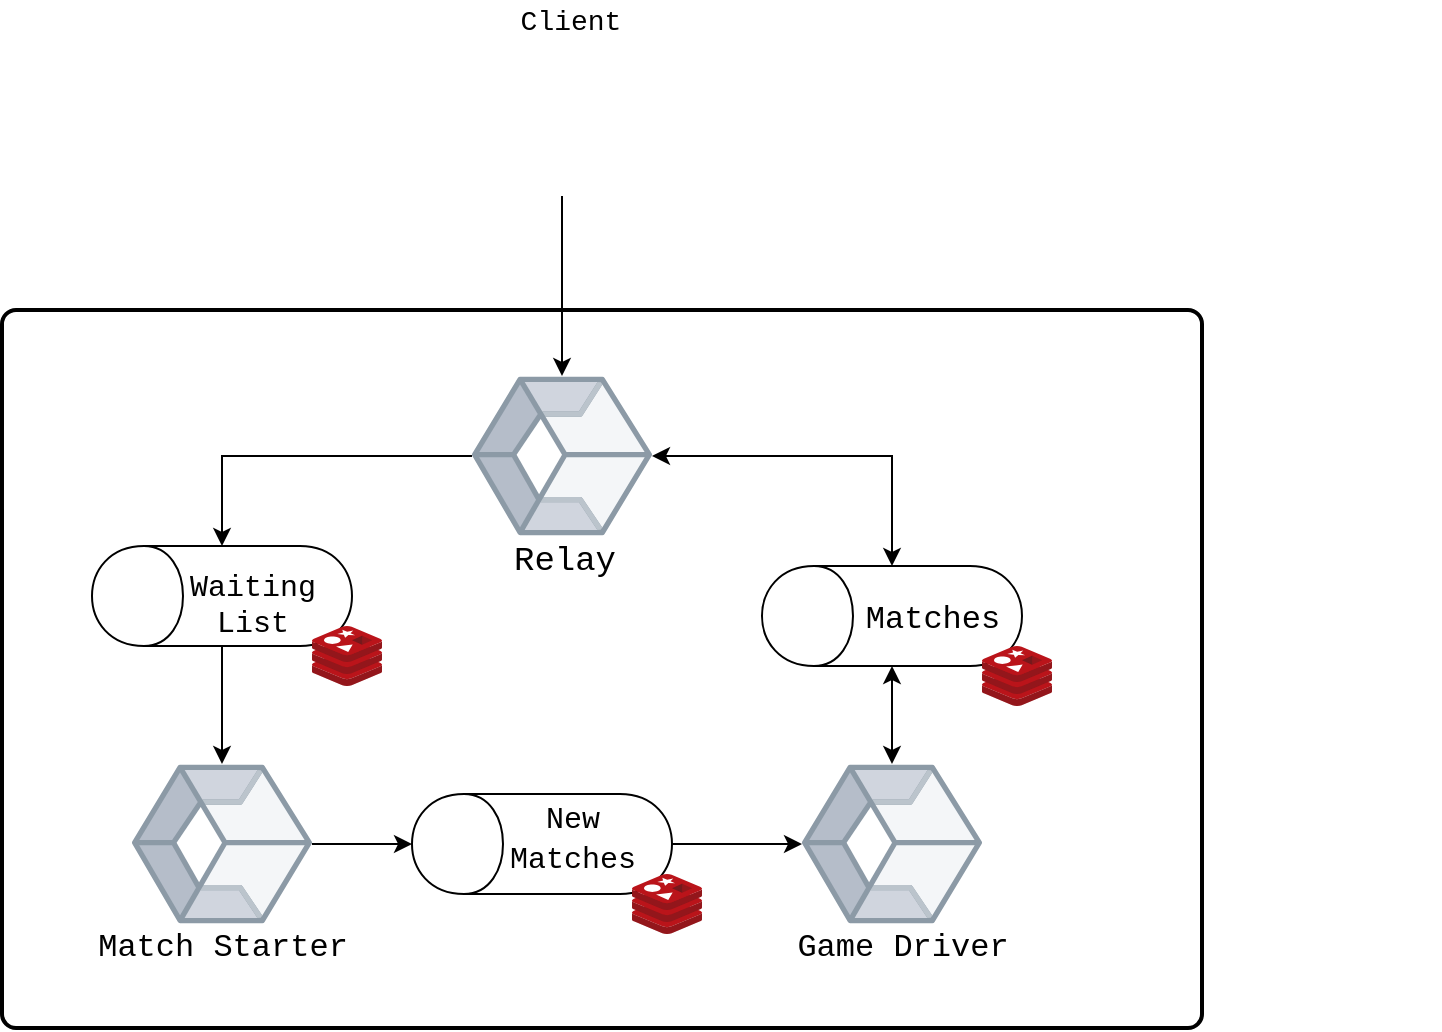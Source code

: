 <mxfile version="12.2.3" type="device" pages="1"><diagram id="TxuN3byJHHOlAp4aeKN0" name="Page-1"><mxGraphModel dx="1554" dy="831" grid="1" gridSize="10" guides="1" tooltips="1" connect="1" arrows="1" fold="1" page="1" pageScale="1" pageWidth="850" pageHeight="1100" math="0" shadow="0"><root><mxCell id="0"/><mxCell id="1" parent="0"/><mxCell id="c4niTp3GdMAhDZrgPxUY-69" value="" style="rounded=1;whiteSpace=wrap;html=1;absoluteArcSize=1;arcSize=14;strokeWidth=2;fontFamily=Verdana;align=center;" vertex="1" parent="1"><mxGeometry x="360" y="320" width="600" height="359" as="geometry"/></mxCell><mxCell id="c4niTp3GdMAhDZrgPxUY-25" value="" style="group" vertex="1" connectable="0" parent="1"><mxGeometry x="567" y="418" width="170.5" height="180" as="geometry"/></mxCell><mxCell id="c4niTp3GdMAhDZrgPxUY-30" value="" style="group" vertex="1" connectable="0" parent="c4niTp3GdMAhDZrgPxUY-25"><mxGeometry x="-122" y="-20" width="105" height="130" as="geometry"/></mxCell><mxCell id="c4niTp3GdMAhDZrgPxUY-13" value="" style="shape=cylinder;whiteSpace=wrap;html=1;boundedLbl=1;backgroundOutline=1;rotation=-90;" vertex="1" parent="c4niTp3GdMAhDZrgPxUY-30"><mxGeometry width="50" height="130" as="geometry"/></mxCell><mxCell id="c4niTp3GdMAhDZrgPxUY-11" value="" style="aspect=fixed;html=1;points=[];align=center;image;fontSize=12;image=img/lib/mscae/Cache_Redis_Product.svg;" vertex="1" parent="c4niTp3GdMAhDZrgPxUY-30"><mxGeometry x="70" y="80" width="35" height="30" as="geometry"/></mxCell><mxCell id="c4niTp3GdMAhDZrgPxUY-19" value="&lt;div&gt;&lt;font style=&quot;font-size: 15px&quot; face=&quot;Courier New&quot;&gt;Waiting&lt;/font&gt;&lt;/div&gt;&lt;div&gt;&lt;font style=&quot;font-size: 15px&quot; face=&quot;Courier New&quot;&gt;List&lt;/font&gt;&lt;/div&gt;" style="text;html=1;resizable=0;points=[];autosize=1;align=center;verticalAlign=top;spacingTop=-4;fontFamily=Verdana;" vertex="1" parent="c4niTp3GdMAhDZrgPxUY-30"><mxGeometry y="50" width="80" height="30" as="geometry"/></mxCell><mxCell id="c4niTp3GdMAhDZrgPxUY-31" value="" style="group" vertex="1" connectable="0" parent="c4niTp3GdMAhDZrgPxUY-25"><mxGeometry x="407" y="40" width="105" height="130" as="geometry"/></mxCell><mxCell id="c4niTp3GdMAhDZrgPxUY-64" value="" style="group" vertex="1" connectable="0" parent="c4niTp3GdMAhDZrgPxUY-31"><mxGeometry x="-194" y="-50" width="105" height="130" as="geometry"/></mxCell><mxCell id="c4niTp3GdMAhDZrgPxUY-32" value="" style="shape=cylinder;whiteSpace=wrap;html=1;boundedLbl=1;backgroundOutline=1;rotation=-90;" vertex="1" parent="c4niTp3GdMAhDZrgPxUY-64"><mxGeometry width="50" height="130" as="geometry"/></mxCell><mxCell id="c4niTp3GdMAhDZrgPxUY-33" value="" style="aspect=fixed;html=1;points=[];align=center;image;fontSize=12;image=img/lib/mscae/Cache_Redis_Product.svg;" vertex="1" parent="c4niTp3GdMAhDZrgPxUY-64"><mxGeometry x="70" y="80" width="35" height="30" as="geometry"/></mxCell><mxCell id="c4niTp3GdMAhDZrgPxUY-34" value="&lt;font style=&quot;font-size: 16px&quot; face=&quot;Courier New&quot;&gt;Matches&lt;/font&gt;" style="text;html=1;resizable=0;points=[];autosize=1;align=center;verticalAlign=top;spacingTop=-4;fontFamily=Verdana;" vertex="1" parent="c4niTp3GdMAhDZrgPxUY-64"><mxGeometry x="4.5" y="55" width="80" height="20" as="geometry"/></mxCell><mxCell id="c4niTp3GdMAhDZrgPxUY-21" value="&lt;font style=&quot;font-size: 17px&quot; face=&quot;Courier New&quot;&gt;Relay&lt;/font&gt;" style="text;html=1;resizable=0;points=[];autosize=1;align=center;verticalAlign=top;spacingTop=-4;fontFamily=Verdana;" vertex="1" parent="c4niTp3GdMAhDZrgPxUY-25"><mxGeometry x="39" y="15" width="70" height="20" as="geometry"/></mxCell><mxCell id="c4niTp3GdMAhDZrgPxUY-45" value="" style="group" vertex="1" connectable="0" parent="c4niTp3GdMAhDZrgPxUY-25"><mxGeometry x="28" y="-65" width="90" height="80" as="geometry"/></mxCell><mxCell id="c4niTp3GdMAhDZrgPxUY-46" value="" style="aspect=fixed;perimeter=ellipsePerimeter;html=1;align=center;fontSize=12;verticalAlign=top;fontColor=#364149;shadow=0;dashed=0;image;image=img/lib/cumulus/container.svg;" vertex="1" parent="c4niTp3GdMAhDZrgPxUY-45"><mxGeometry width="90" height="80" as="geometry"/></mxCell><mxCell id="c4niTp3GdMAhDZrgPxUY-47" value="" style="shape=image;html=1;verticalAlign=top;verticalLabelPosition=bottom;labelBackgroundColor=#ffffff;imageAspect=0;aspect=fixed;image=https://cdn3.iconfinder.com/data/icons/logos-and-brands-adobe/512/267_Python-128.png" vertex="1" parent="c4niTp3GdMAhDZrgPxUY-45"><mxGeometry x="60" width="30" height="30" as="geometry"/></mxCell><mxCell id="c4niTp3GdMAhDZrgPxUY-48" style="edgeStyle=orthogonalEdgeStyle;rounded=0;orthogonalLoop=1;jettySize=auto;html=1;exitX=0;exitY=0.5;exitDx=0;exitDy=0;entryX=1;entryY=0.5;entryDx=0;entryDy=0;fontFamily=Verdana;" edge="1" parent="c4niTp3GdMAhDZrgPxUY-25" source="c4niTp3GdMAhDZrgPxUY-46" target="c4niTp3GdMAhDZrgPxUY-13"><mxGeometry relative="1" as="geometry"/></mxCell><mxCell id="c4niTp3GdMAhDZrgPxUY-26" value="" style="group" vertex="1" connectable="0" parent="c4niTp3GdMAhDZrgPxUY-25"><mxGeometry x="38" y="106" width="105" height="130" as="geometry"/></mxCell><mxCell id="c4niTp3GdMAhDZrgPxUY-27" value="" style="shape=cylinder;whiteSpace=wrap;html=1;boundedLbl=1;backgroundOutline=1;rotation=-90;" vertex="1" parent="c4niTp3GdMAhDZrgPxUY-26"><mxGeometry y="-2" width="50" height="130" as="geometry"/></mxCell><mxCell id="c4niTp3GdMAhDZrgPxUY-28" value="" style="aspect=fixed;html=1;points=[];align=center;image;fontSize=12;image=img/lib/mscae/Cache_Redis_Product.svg;" vertex="1" parent="c4niTp3GdMAhDZrgPxUY-26"><mxGeometry x="70" y="78" width="35" height="30" as="geometry"/></mxCell><mxCell id="c4niTp3GdMAhDZrgPxUY-29" value="&lt;div style=&quot;font-size: 15px&quot;&gt;&lt;font style=&quot;font-size: 15px&quot; face=&quot;Courier New&quot;&gt;New&lt;/font&gt;&lt;/div&gt;&lt;div style=&quot;font-size: 15px&quot;&gt;&lt;font style=&quot;font-size: 15px&quot; face=&quot;Courier New&quot;&gt;Matches&lt;/font&gt;&lt;/div&gt;" style="text;html=1;resizable=0;points=[];autosize=1;align=center;verticalAlign=top;spacingTop=-4;fontFamily=Verdana;" vertex="1" parent="c4niTp3GdMAhDZrgPxUY-26"><mxGeometry y="38" width="80" height="30" as="geometry"/></mxCell><mxCell id="c4niTp3GdMAhDZrgPxUY-66" style="edgeStyle=orthogonalEdgeStyle;rounded=0;orthogonalLoop=1;jettySize=auto;html=1;exitX=1;exitY=0.5;exitDx=0;exitDy=0;entryX=1;entryY=0.5;entryDx=0;entryDy=0;startArrow=classic;startFill=1;fontFamily=Verdana;" edge="1" parent="c4niTp3GdMAhDZrgPxUY-25" source="c4niTp3GdMAhDZrgPxUY-32" target="c4niTp3GdMAhDZrgPxUY-46"><mxGeometry relative="1" as="geometry"/></mxCell><mxCell id="c4niTp3GdMAhDZrgPxUY-49" style="edgeStyle=orthogonalEdgeStyle;rounded=0;orthogonalLoop=1;jettySize=auto;html=1;exitX=0;exitY=0.5;exitDx=0;exitDy=0;entryX=0.5;entryY=0;entryDx=0;entryDy=0;fontFamily=Verdana;" edge="1" parent="1" source="c4niTp3GdMAhDZrgPxUY-13" target="c4niTp3GdMAhDZrgPxUY-15"><mxGeometry relative="1" as="geometry"/></mxCell><mxCell id="c4niTp3GdMAhDZrgPxUY-50" style="edgeStyle=orthogonalEdgeStyle;rounded=0;orthogonalLoop=1;jettySize=auto;html=1;exitX=1;exitY=0.5;exitDx=0;exitDy=0;fontFamily=Verdana;entryX=0.5;entryY=0;entryDx=0;entryDy=0;" edge="1" parent="1" source="c4niTp3GdMAhDZrgPxUY-15" target="c4niTp3GdMAhDZrgPxUY-27"><mxGeometry relative="1" as="geometry"><mxPoint x="560" y="521" as="targetPoint"/></mxGeometry></mxCell><mxCell id="c4niTp3GdMAhDZrgPxUY-52" style="edgeStyle=orthogonalEdgeStyle;rounded=0;orthogonalLoop=1;jettySize=auto;html=1;exitX=0.5;exitY=1;exitDx=0;exitDy=0;entryX=0;entryY=0.5;entryDx=0;entryDy=0;fontFamily=Verdana;" edge="1" parent="1" source="c4niTp3GdMAhDZrgPxUY-27" target="c4niTp3GdMAhDZrgPxUY-40"><mxGeometry relative="1" as="geometry"/></mxCell><mxCell id="c4niTp3GdMAhDZrgPxUY-58" value="" style="group" vertex="1" connectable="0" parent="1"><mxGeometry x="400" y="547" width="140" height="100" as="geometry"/></mxCell><mxCell id="c4niTp3GdMAhDZrgPxUY-14" value="" style="group" vertex="1" connectable="0" parent="c4niTp3GdMAhDZrgPxUY-58"><mxGeometry x="25" width="90" height="80" as="geometry"/></mxCell><mxCell id="c4niTp3GdMAhDZrgPxUY-15" value="" style="aspect=fixed;perimeter=ellipsePerimeter;html=1;align=center;fontSize=12;verticalAlign=top;fontColor=#364149;shadow=0;dashed=0;image;image=img/lib/cumulus/container.svg;" vertex="1" parent="c4niTp3GdMAhDZrgPxUY-14"><mxGeometry width="90" height="80" as="geometry"/></mxCell><mxCell id="c4niTp3GdMAhDZrgPxUY-16" value="" style="shape=image;html=1;verticalAlign=top;verticalLabelPosition=bottom;labelBackgroundColor=#ffffff;imageAspect=0;aspect=fixed;image=https://cdn3.iconfinder.com/data/icons/logos-and-brands-adobe/512/267_Python-128.png" vertex="1" parent="c4niTp3GdMAhDZrgPxUY-14"><mxGeometry x="60" width="30" height="30" as="geometry"/></mxCell><mxCell id="c4niTp3GdMAhDZrgPxUY-22" value="&lt;font style=&quot;font-size: 16px&quot; face=&quot;Courier New&quot;&gt;Match Starter&lt;/font&gt;" style="text;html=1;resizable=0;points=[];autosize=1;align=center;verticalAlign=top;spacingTop=-4;fontFamily=Verdana;" vertex="1" parent="c4niTp3GdMAhDZrgPxUY-58"><mxGeometry y="80" width="140" height="20" as="geometry"/></mxCell><mxCell id="c4niTp3GdMAhDZrgPxUY-61" value="" style="group" vertex="1" connectable="0" parent="1"><mxGeometry x="750" y="547" width="120" height="100" as="geometry"/></mxCell><mxCell id="c4niTp3GdMAhDZrgPxUY-38" value="&lt;font style=&quot;font-size: 16px&quot; face=&quot;Courier New&quot;&gt;Game Driver&lt;/font&gt;" style="text;html=1;resizable=0;points=[];autosize=1;align=center;verticalAlign=top;spacingTop=-4;fontFamily=Verdana;" vertex="1" parent="c4niTp3GdMAhDZrgPxUY-61"><mxGeometry y="80" width="120" height="20" as="geometry"/></mxCell><mxCell id="c4niTp3GdMAhDZrgPxUY-41" value="" style="group" vertex="1" connectable="0" parent="c4niTp3GdMAhDZrgPxUY-61"><mxGeometry x="10" width="90" height="80" as="geometry"/></mxCell><mxCell id="c4niTp3GdMAhDZrgPxUY-40" value="" style="aspect=fixed;perimeter=ellipsePerimeter;html=1;align=center;fontSize=12;verticalAlign=top;fontColor=#364149;shadow=0;dashed=0;image;image=img/lib/cumulus/container.svg;" vertex="1" parent="c4niTp3GdMAhDZrgPxUY-41"><mxGeometry width="90" height="80" as="geometry"/></mxCell><mxCell id="c4niTp3GdMAhDZrgPxUY-39" value="" style="shape=image;html=1;verticalAlign=top;verticalLabelPosition=bottom;labelBackgroundColor=#ffffff;imageAspect=0;aspect=fixed;image=https://cdn3.iconfinder.com/data/icons/logos-and-brands-adobe/512/267_Python-128.png" vertex="1" parent="c4niTp3GdMAhDZrgPxUY-41"><mxGeometry x="60" width="30" height="30" as="geometry"/></mxCell><mxCell id="c4niTp3GdMAhDZrgPxUY-65" style="edgeStyle=orthogonalEdgeStyle;rounded=0;orthogonalLoop=1;jettySize=auto;html=1;exitX=0.5;exitY=0;exitDx=0;exitDy=0;entryX=0;entryY=0.5;entryDx=0;entryDy=0;fontFamily=Verdana;startArrow=classic;startFill=1;" edge="1" parent="1" source="c4niTp3GdMAhDZrgPxUY-40" target="c4niTp3GdMAhDZrgPxUY-32"><mxGeometry relative="1" as="geometry"/></mxCell><mxCell id="c4niTp3GdMAhDZrgPxUY-68" style="edgeStyle=orthogonalEdgeStyle;rounded=0;orthogonalLoop=1;jettySize=auto;html=1;entryX=0.5;entryY=0;entryDx=0;entryDy=0;startArrow=none;startFill=0;fontFamily=Verdana;exitX=0.5;exitY=1;exitDx=0;exitDy=0;" edge="1" parent="1" source="c4niTp3GdMAhDZrgPxUY-71" target="c4niTp3GdMAhDZrgPxUY-46"><mxGeometry relative="1" as="geometry"><mxPoint x="640.286" y="293" as="sourcePoint"/></mxGeometry></mxCell><mxCell id="c4niTp3GdMAhDZrgPxUY-71" value="" style="shape=image;html=1;verticalAlign=top;verticalLabelPosition=bottom;labelBackgroundColor=#ffffff;imageAspect=0;aspect=fixed;image=https://cdn2.iconfinder.com/data/icons/whcompare-isometric-web-hosting-servers/50/web-browser-on-laptop-128.png;fontFamily=Verdana;align=center;" vertex="1" parent="1"><mxGeometry x="601" y="185" width="78" height="78" as="geometry"/></mxCell><mxCell id="c4niTp3GdMAhDZrgPxUY-73" value="&lt;font style=&quot;font-size: 14px&quot; face=&quot;Courier New&quot;&gt;Client&lt;/font&gt;" style="text;html=1;resizable=0;points=[];autosize=1;align=center;verticalAlign=top;spacingTop=-4;fontFamily=Verdana;" vertex="1" parent="1"><mxGeometry x="609" y="165" width="70" height="20" as="geometry"/></mxCell></root></mxGraphModel></diagram></mxfile>